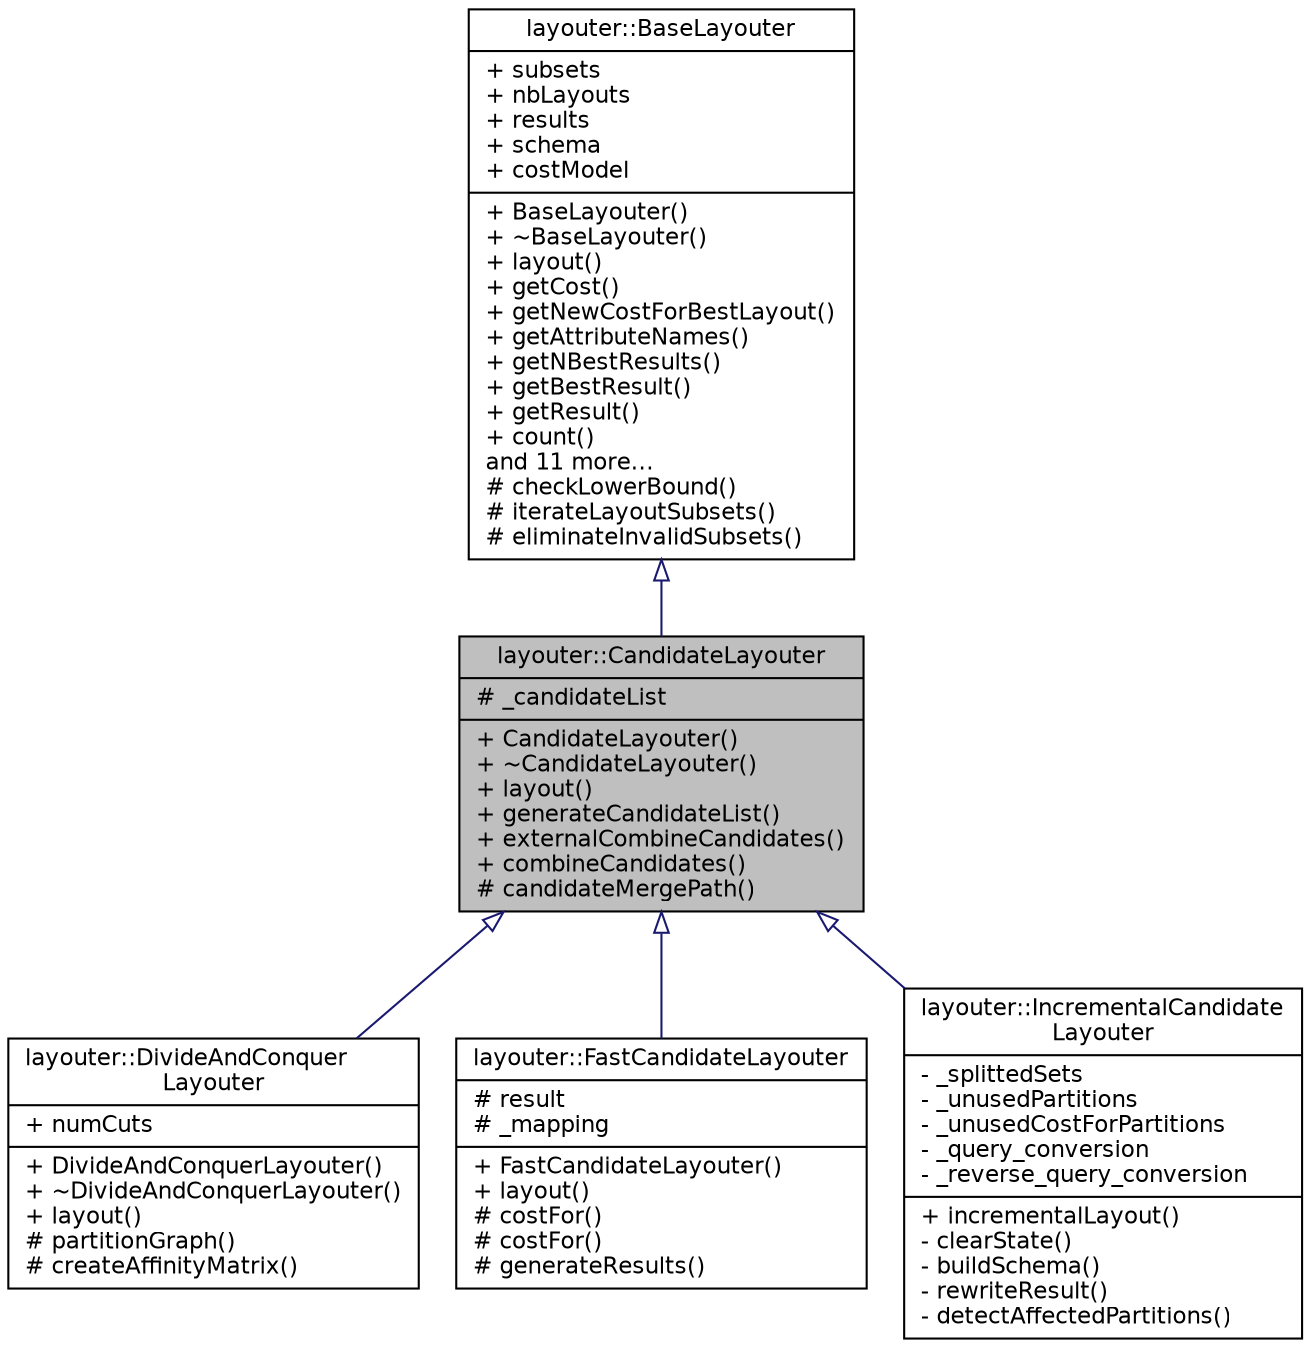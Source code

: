 digraph "layouter::CandidateLayouter"
{
  edge [fontname="Helvetica",fontsize="11",labelfontname="Helvetica",labelfontsize="11"];
  node [fontname="Helvetica",fontsize="11",shape=record];
  Node1 [label="{layouter::CandidateLayouter\n|# _candidateList\l|+ CandidateLayouter()\l+ ~CandidateLayouter()\l+ layout()\l+ generateCandidateList()\l+ externalCombineCandidates()\l+ combineCandidates()\l# candidateMergePath()\l}",height=0.2,width=0.4,color="black", fillcolor="grey75", style="filled" fontcolor="black"];
  Node2 -> Node1 [dir="back",color="midnightblue",fontsize="11",style="solid",arrowtail="onormal",fontname="Helvetica"];
  Node2 [label="{layouter::BaseLayouter\n|+ subsets\l+ nbLayouts\l+ results\l+ schema\l+ costModel\l|+ BaseLayouter()\l+ ~BaseLayouter()\l+ layout()\l+ getCost()\l+ getNewCostForBestLayout()\l+ getAttributeNames()\l+ getNBestResults()\l+ getBestResult()\l+ getResult()\l+ count()\land 11 more...\l# checkLowerBound()\l# iterateLayoutSubsets()\l# eliminateInvalidSubsets()\l}",height=0.2,width=0.4,color="black", fillcolor="white", style="filled",URL="$classlayouter_1_1_base_layouter.html"];
  Node1 -> Node3 [dir="back",color="midnightblue",fontsize="11",style="solid",arrowtail="onormal",fontname="Helvetica"];
  Node3 [label="{layouter::DivideAndConquer\lLayouter\n|+ numCuts\l|+ DivideAndConquerLayouter()\l+ ~DivideAndConquerLayouter()\l+ layout()\l# partitionGraph()\l# createAffinityMatrix()\l}",height=0.2,width=0.4,color="black", fillcolor="white", style="filled",URL="$classlayouter_1_1_divide_and_conquer_layouter.html"];
  Node1 -> Node4 [dir="back",color="midnightblue",fontsize="11",style="solid",arrowtail="onormal",fontname="Helvetica"];
  Node4 [label="{layouter::FastCandidateLayouter\n|# result\l# _mapping\l|+ FastCandidateLayouter()\l+ layout()\l# costFor()\l# costFor()\l# generateResults()\l}",height=0.2,width=0.4,color="black", fillcolor="white", style="filled",URL="$classlayouter_1_1_fast_candidate_layouter.html"];
  Node1 -> Node5 [dir="back",color="midnightblue",fontsize="11",style="solid",arrowtail="onormal",fontname="Helvetica"];
  Node5 [label="{layouter::IncrementalCandidate\lLayouter\n|- _splittedSets\l- _unusedPartitions\l- _unusedCostForPartitions\l- _query_conversion\l- _reverse_query_conversion\l|+ incrementalLayout()\l- clearState()\l- buildSchema()\l- rewriteResult()\l- detectAffectedPartitions()\l}",height=0.2,width=0.4,color="black", fillcolor="white", style="filled",URL="$classlayouter_1_1_incremental_candidate_layouter.html"];
}
